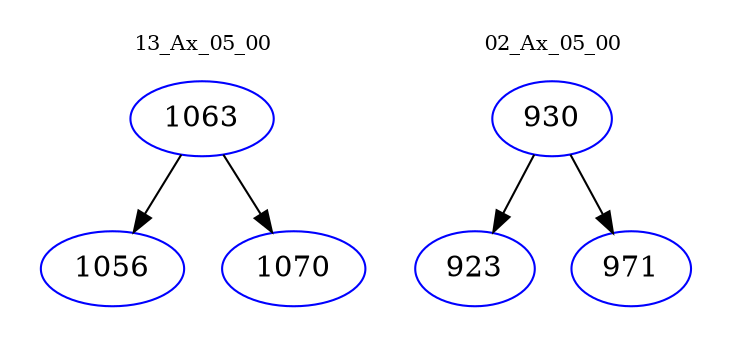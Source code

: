 digraph{
subgraph cluster_0 {
color = white
label = "13_Ax_05_00";
fontsize=10;
T0_1063 [label="1063", color="blue"]
T0_1063 -> T0_1056 [color="black"]
T0_1056 [label="1056", color="blue"]
T0_1063 -> T0_1070 [color="black"]
T0_1070 [label="1070", color="blue"]
}
subgraph cluster_1 {
color = white
label = "02_Ax_05_00";
fontsize=10;
T1_930 [label="930", color="blue"]
T1_930 -> T1_923 [color="black"]
T1_923 [label="923", color="blue"]
T1_930 -> T1_971 [color="black"]
T1_971 [label="971", color="blue"]
}
}
